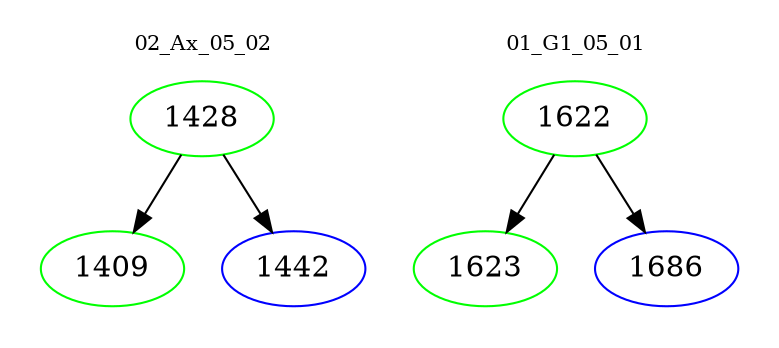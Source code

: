 digraph{
subgraph cluster_0 {
color = white
label = "02_Ax_05_02";
fontsize=10;
T0_1428 [label="1428", color="green"]
T0_1428 -> T0_1409 [color="black"]
T0_1409 [label="1409", color="green"]
T0_1428 -> T0_1442 [color="black"]
T0_1442 [label="1442", color="blue"]
}
subgraph cluster_1 {
color = white
label = "01_G1_05_01";
fontsize=10;
T1_1622 [label="1622", color="green"]
T1_1622 -> T1_1623 [color="black"]
T1_1623 [label="1623", color="green"]
T1_1622 -> T1_1686 [color="black"]
T1_1686 [label="1686", color="blue"]
}
}
